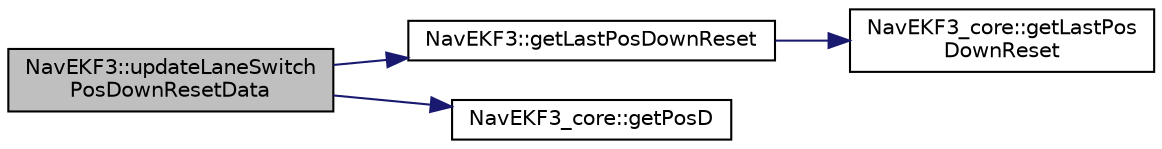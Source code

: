 digraph "NavEKF3::updateLaneSwitchPosDownResetData"
{
 // INTERACTIVE_SVG=YES
  edge [fontname="Helvetica",fontsize="10",labelfontname="Helvetica",labelfontsize="10"];
  node [fontname="Helvetica",fontsize="10",shape=record];
  rankdir="LR";
  Node1 [label="NavEKF3::updateLaneSwitch\lPosDownResetData",height=0.2,width=0.4,color="black", fillcolor="grey75", style="filled", fontcolor="black"];
  Node1 -> Node2 [color="midnightblue",fontsize="10",style="solid",fontname="Helvetica"];
  Node2 [label="NavEKF3::getLastPosDownReset",height=0.2,width=0.4,color="black", fillcolor="white", style="filled",URL="$classNavEKF3.html#af8f633712a464fdef83c39ed1baf84cd"];
  Node2 -> Node3 [color="midnightblue",fontsize="10",style="solid",fontname="Helvetica"];
  Node3 [label="NavEKF3_core::getLastPos\lDownReset",height=0.2,width=0.4,color="black", fillcolor="white", style="filled",URL="$classNavEKF3__core.html#a5b93c69eab4799ee20470a0843f908a1"];
  Node1 -> Node4 [color="midnightblue",fontsize="10",style="solid",fontname="Helvetica"];
  Node4 [label="NavEKF3_core::getPosD",height=0.2,width=0.4,color="black", fillcolor="white", style="filled",URL="$classNavEKF3__core.html#a6c9d4cd0c744a753d8caaaf63b13a9f0"];
}
